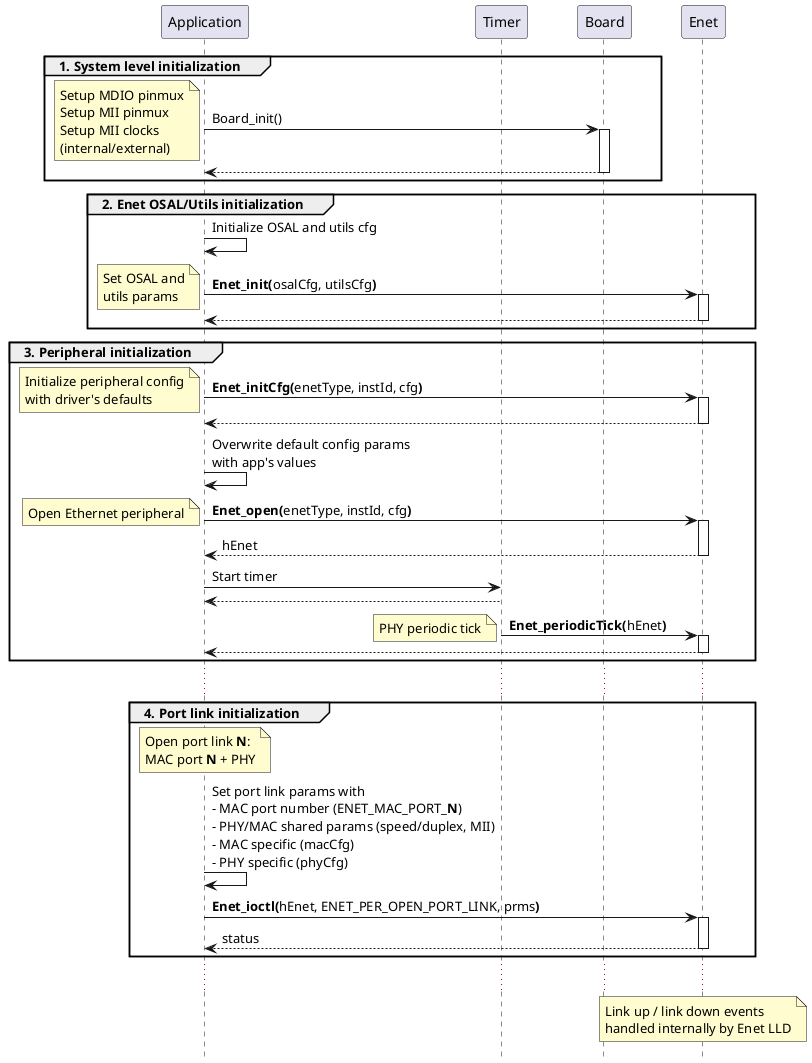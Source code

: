 @startuml
'Enet open sequence

skinparam sequenceParticipantPadding 20

skinparam note {
    BackgroundColor #FFFDD0
}

hide footbox

participant App   as "Application"  order 1
participant Timer as "Timer"        order 2
participant Brd   as "Board"        order 3
participant Enet  as "Enet"         order 4

group 1. System level initialization
App   -> Brd            : Board_init()
note left               : Setup MDIO pinmux\nSetup MII pinmux\nSetup MII clocks\n(internal/external)
activate Brd
Brd  --> App
deactivate Brd
end

group 2. Enet OSAL/Utils initialization
App   -> App            : Initialize OSAL and utils cfg

App   -> Enet           : <b>Enet_init(</b>osalCfg, utilsCfg<b>)</b>
note left               : Set OSAL and\nutils params
activate Enet
Enet --> App
deactivate Enet
end

group 3. Peripheral initialization
App   -> Enet           : <b>Enet_initCfg(</b>enetType, instId, cfg<b>)</b>
note left               : Initialize peripheral config\nwith driver's defaults
activate Enet
Enet --> App
deactivate Enet

App   -> App            : Overwrite default config params\nwith app's values

App   -> Enet           : <b>Enet_open(</b>enetType, instId, cfg<b>)</b>
note left               : Open Ethernet peripheral
activate Enet
Enet --> App            : hEnet
deactivate Enet

App   -> Timer          : Start timer
Timer --> App

Timer -> Enet           : <b>Enet_periodicTick(</b>hEnet<b>)</b>
note left               : PHY periodic tick
activate Enet
Enet --> App
deactivate Enet
end

...

group 4. Port link initialization
note over App           : Open port link <b>N</b>:\nMAC port <b>N</b> + PHY

App   -> App            : Set port link params with\n- MAC port number (ENET_MAC_PORT_<b>N</b>)\n- PHY/MAC shared params (speed/duplex, MII)\n- MAC specific (macCfg)\n- PHY specific (phyCfg)
App   -> Enet           : <b>Enet_ioctl(</b>hEnet, ENET_PER_OPEN_PORT_LINK, prms<b>)</b>
activate Enet
Enet --> App            : status
deactivate Enet
end

...

note over Enet          : Link up / link down events\nhandled internally by Enet LLD

@enduml

